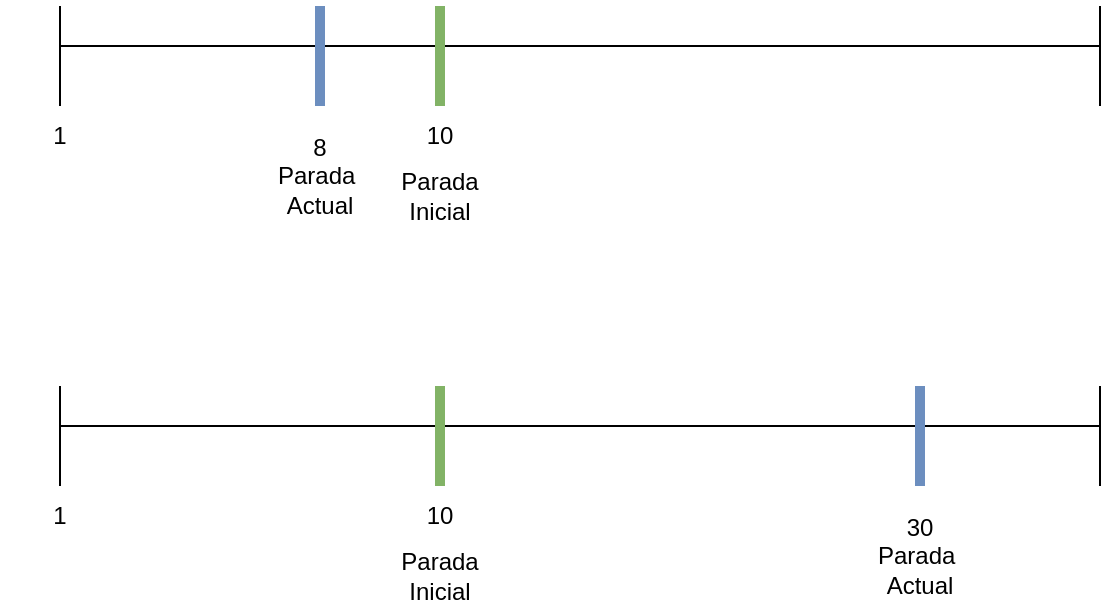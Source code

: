 <mxfile version="16.1.2" type="device"><diagram id="SK7q6U0WTZgpGB4kx_0d" name="Página-1"><mxGraphModel dx="1865" dy="-520" grid="1" gridSize="10" guides="1" tooltips="1" connect="1" arrows="1" fold="1" page="1" pageScale="1" pageWidth="827" pageHeight="1169" math="0" shadow="0"><root><mxCell id="0"/><mxCell id="1" parent="0"/><mxCell id="nnN8zlDEdfgfzhiqMaY7-1" value="" style="endArrow=none;html=1;rounded=0;" edge="1" parent="1"><mxGeometry width="50" height="50" relative="1" as="geometry"><mxPoint x="-790" y="1380" as="sourcePoint"/><mxPoint x="-270" y="1380" as="targetPoint"/></mxGeometry></mxCell><mxCell id="nnN8zlDEdfgfzhiqMaY7-2" value="" style="endArrow=none;html=1;rounded=0;" edge="1" parent="1"><mxGeometry width="50" height="50" relative="1" as="geometry"><mxPoint x="-790" y="1410" as="sourcePoint"/><mxPoint x="-790" y="1360" as="targetPoint"/></mxGeometry></mxCell><mxCell id="nnN8zlDEdfgfzhiqMaY7-3" value="1" style="text;html=1;strokeColor=none;fillColor=none;align=center;verticalAlign=middle;whiteSpace=wrap;rounded=0;" vertex="1" parent="1"><mxGeometry x="-820" y="1410" width="60" height="30" as="geometry"/></mxCell><mxCell id="nnN8zlDEdfgfzhiqMaY7-4" value="" style="endArrow=none;html=1;rounded=0;" edge="1" parent="1"><mxGeometry width="50" height="50" relative="1" as="geometry"><mxPoint x="-270" y="1410" as="sourcePoint"/><mxPoint x="-270" y="1360" as="targetPoint"/></mxGeometry></mxCell><mxCell id="nnN8zlDEdfgfzhiqMaY7-5" value="" style="endArrow=none;html=1;rounded=0;fillColor=#d5e8d4;strokeColor=#82b366;strokeWidth=5;" edge="1" parent="1"><mxGeometry width="50" height="50" relative="1" as="geometry"><mxPoint x="-600" y="1410" as="sourcePoint"/><mxPoint x="-600" y="1360" as="targetPoint"/></mxGeometry></mxCell><mxCell id="nnN8zlDEdfgfzhiqMaY7-6" value="10" style="text;html=1;strokeColor=none;fillColor=none;align=center;verticalAlign=middle;whiteSpace=wrap;rounded=0;" vertex="1" parent="1"><mxGeometry x="-630" y="1410" width="60" height="30" as="geometry"/></mxCell><mxCell id="nnN8zlDEdfgfzhiqMaY7-7" value="Parada Inicial" style="text;html=1;strokeColor=none;fillColor=none;align=center;verticalAlign=middle;whiteSpace=wrap;rounded=0;" vertex="1" parent="1"><mxGeometry x="-630" y="1440" width="60" height="30" as="geometry"/></mxCell><mxCell id="nnN8zlDEdfgfzhiqMaY7-8" value="" style="endArrow=none;html=1;rounded=0;" edge="1" parent="1"><mxGeometry width="50" height="50" relative="1" as="geometry"><mxPoint x="-790" y="1570" as="sourcePoint"/><mxPoint x="-270" y="1570" as="targetPoint"/></mxGeometry></mxCell><mxCell id="nnN8zlDEdfgfzhiqMaY7-9" value="" style="endArrow=none;html=1;rounded=0;" edge="1" parent="1"><mxGeometry width="50" height="50" relative="1" as="geometry"><mxPoint x="-790" y="1600" as="sourcePoint"/><mxPoint x="-790" y="1550" as="targetPoint"/></mxGeometry></mxCell><mxCell id="nnN8zlDEdfgfzhiqMaY7-10" value="1" style="text;html=1;strokeColor=none;fillColor=none;align=center;verticalAlign=middle;whiteSpace=wrap;rounded=0;" vertex="1" parent="1"><mxGeometry x="-820" y="1600" width="60" height="30" as="geometry"/></mxCell><mxCell id="nnN8zlDEdfgfzhiqMaY7-11" value="" style="endArrow=none;html=1;rounded=0;" edge="1" parent="1"><mxGeometry width="50" height="50" relative="1" as="geometry"><mxPoint x="-270" y="1600" as="sourcePoint"/><mxPoint x="-270" y="1550" as="targetPoint"/></mxGeometry></mxCell><mxCell id="nnN8zlDEdfgfzhiqMaY7-12" value="" style="endArrow=none;html=1;rounded=0;fillColor=#d5e8d4;strokeColor=#82b366;strokeWidth=5;" edge="1" parent="1"><mxGeometry width="50" height="50" relative="1" as="geometry"><mxPoint x="-600" y="1600" as="sourcePoint"/><mxPoint x="-600" y="1550" as="targetPoint"/></mxGeometry></mxCell><mxCell id="nnN8zlDEdfgfzhiqMaY7-13" value="10" style="text;html=1;strokeColor=none;fillColor=none;align=center;verticalAlign=middle;whiteSpace=wrap;rounded=0;" vertex="1" parent="1"><mxGeometry x="-630" y="1600" width="60" height="30" as="geometry"/></mxCell><mxCell id="nnN8zlDEdfgfzhiqMaY7-14" value="Parada Inicial" style="text;html=1;strokeColor=none;fillColor=none;align=center;verticalAlign=middle;whiteSpace=wrap;rounded=0;" vertex="1" parent="1"><mxGeometry x="-630" y="1630" width="60" height="30" as="geometry"/></mxCell><mxCell id="nnN8zlDEdfgfzhiqMaY7-15" value="" style="endArrow=none;html=1;rounded=0;fillColor=#dae8fc;strokeColor=#6c8ebf;strokeWidth=5;" edge="1" parent="1"><mxGeometry width="50" height="50" relative="1" as="geometry"><mxPoint x="-660" y="1410" as="sourcePoint"/><mxPoint x="-660" y="1360" as="targetPoint"/></mxGeometry></mxCell><mxCell id="nnN8zlDEdfgfzhiqMaY7-16" value="8&lt;br&gt;Parada&amp;nbsp;&lt;br&gt;Actual" style="text;html=1;strokeColor=none;fillColor=none;align=center;verticalAlign=middle;whiteSpace=wrap;rounded=0;" vertex="1" parent="1"><mxGeometry x="-690" y="1430" width="60" height="30" as="geometry"/></mxCell><mxCell id="nnN8zlDEdfgfzhiqMaY7-17" value="" style="endArrow=none;html=1;rounded=0;fillColor=#dae8fc;strokeColor=#6c8ebf;strokeWidth=5;" edge="1" parent="1"><mxGeometry width="50" height="50" relative="1" as="geometry"><mxPoint x="-360" y="1600" as="sourcePoint"/><mxPoint x="-360" y="1550" as="targetPoint"/></mxGeometry></mxCell><mxCell id="nnN8zlDEdfgfzhiqMaY7-18" value="30&lt;br&gt;Parada&amp;nbsp;&lt;br&gt;Actual" style="text;html=1;strokeColor=none;fillColor=none;align=center;verticalAlign=middle;whiteSpace=wrap;rounded=0;" vertex="1" parent="1"><mxGeometry x="-390" y="1620" width="60" height="30" as="geometry"/></mxCell></root></mxGraphModel></diagram></mxfile>